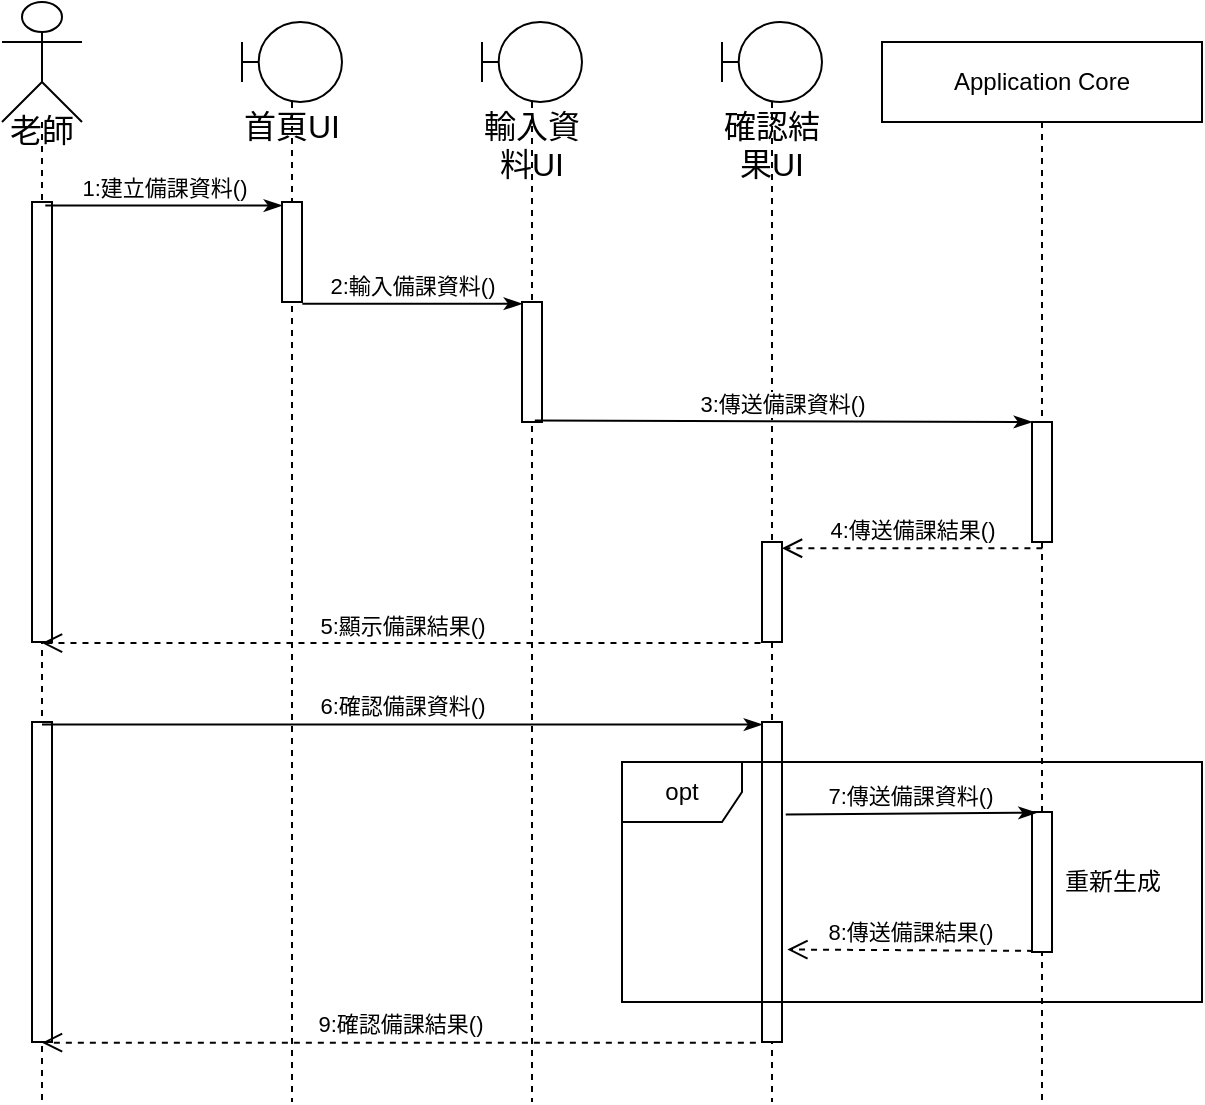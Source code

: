 <mxfile>
    <diagram name="第 1 页" id="_kCn5gWWrIlWfqqUU_DX">
        <mxGraphModel dx="1090" dy="654" grid="1" gridSize="10" guides="1" tooltips="1" connect="1" arrows="1" fold="1" page="1" pageScale="1" pageWidth="1100" pageHeight="1700" math="0" shadow="0">
            <root>
                <mxCell id="0"/>
                <mxCell id="1" parent="0"/>
                <mxCell id="3" value="&lt;p&gt;&lt;font style=&quot;font-size: 16px;&quot;&gt;老師&lt;/font&gt;&lt;/p&gt;" style="shape=umlLifeline;participant=umlActor;perimeter=lifelinePerimeter;whiteSpace=wrap;html=1;container=1;collapsible=0;recursiveResize=0;verticalAlign=top;spacingTop=36;outlineConnect=0;size=60;align=center;" parent="1" vertex="1">
                    <mxGeometry x="130" y="90" width="40" height="550" as="geometry"/>
                </mxCell>
                <mxCell id="52" value="" style="html=1;points=[];perimeter=orthogonalPerimeter;" parent="3" vertex="1">
                    <mxGeometry x="15" y="100" width="10" height="220" as="geometry"/>
                </mxCell>
                <mxCell id="53" value="" style="html=1;points=[];perimeter=orthogonalPerimeter;" parent="3" vertex="1">
                    <mxGeometry x="15" y="360" width="10" height="160" as="geometry"/>
                </mxCell>
                <mxCell id="5" value="首頁UI" style="shape=umlLifeline;participant=umlBoundary;perimeter=lifelinePerimeter;whiteSpace=wrap;html=1;container=1;collapsible=0;recursiveResize=0;verticalAlign=top;spacingTop=36;outlineConnect=0;fontSize=16;" parent="1" vertex="1">
                    <mxGeometry x="250" y="100" width="50" height="540" as="geometry"/>
                </mxCell>
                <mxCell id="16" value="" style="html=1;points=[];perimeter=orthogonalPerimeter;" parent="5" vertex="1">
                    <mxGeometry x="20" y="90" width="10" height="50" as="geometry"/>
                </mxCell>
                <mxCell id="6" value="輸入資料UI" style="shape=umlLifeline;participant=umlBoundary;perimeter=lifelinePerimeter;whiteSpace=wrap;html=1;container=1;collapsible=0;recursiveResize=0;verticalAlign=top;spacingTop=36;outlineConnect=0;fontSize=16;" parent="1" vertex="1">
                    <mxGeometry x="370" y="100" width="50" height="540" as="geometry"/>
                </mxCell>
                <mxCell id="18" value="" style="html=1;points=[];perimeter=orthogonalPerimeter;" parent="6" vertex="1">
                    <mxGeometry x="20" y="140" width="10" height="60" as="geometry"/>
                </mxCell>
                <mxCell id="7" value="確認結果UI" style="shape=umlLifeline;participant=umlBoundary;perimeter=lifelinePerimeter;whiteSpace=wrap;html=1;container=1;collapsible=0;recursiveResize=0;verticalAlign=top;spacingTop=36;outlineConnect=0;fontSize=16;" parent="1" vertex="1">
                    <mxGeometry x="490" y="100" width="50" height="540" as="geometry"/>
                </mxCell>
                <mxCell id="26" value="" style="html=1;points=[];perimeter=orthogonalPerimeter;" parent="7" vertex="1">
                    <mxGeometry x="20" y="260" width="10" height="50" as="geometry"/>
                </mxCell>
                <mxCell id="37" value="" style="html=1;points=[];perimeter=orthogonalPerimeter;" parent="7" vertex="1">
                    <mxGeometry x="20" y="350" width="10" height="160" as="geometry"/>
                </mxCell>
                <mxCell id="8" value="Application Core" style="shape=umlLifeline;perimeter=lifelinePerimeter;whiteSpace=wrap;html=1;container=1;collapsible=0;recursiveResize=0;outlineConnect=0;" parent="1" vertex="1">
                    <mxGeometry x="570" y="110" width="160" height="530" as="geometry"/>
                </mxCell>
                <mxCell id="22" value="" style="html=1;points=[];perimeter=orthogonalPerimeter;" parent="8" vertex="1">
                    <mxGeometry x="75" y="190" width="10" height="60" as="geometry"/>
                </mxCell>
                <mxCell id="46" value="" style="html=1;points=[];perimeter=orthogonalPerimeter;" parent="8" vertex="1">
                    <mxGeometry x="75" y="385" width="10" height="70" as="geometry"/>
                </mxCell>
                <mxCell id="43" value="opt" style="shape=umlFrame;whiteSpace=wrap;html=1;" parent="8" vertex="1">
                    <mxGeometry x="-130" y="360" width="290" height="120" as="geometry"/>
                </mxCell>
                <mxCell id="15" value="1:建立備課資料()" style="html=1;verticalAlign=bottom;endArrow=classicThin;endFill=1;exitX=0.664;exitY=0.008;exitDx=0;exitDy=0;exitPerimeter=0;" parent="1" source="52" target="16" edge="1">
                    <mxGeometry x="-0.004" width="80" relative="1" as="geometry">
                        <mxPoint x="180" y="190" as="sourcePoint"/>
                        <mxPoint x="250" y="190" as="targetPoint"/>
                        <mxPoint as="offset"/>
                    </mxGeometry>
                </mxCell>
                <mxCell id="17" value="2:輸入備課資料()" style="html=1;verticalAlign=bottom;endArrow=classicThin;endFill=1;exitX=1.016;exitY=1.017;exitDx=0;exitDy=0;exitPerimeter=0;" parent="1" source="16" target="18" edge="1">
                    <mxGeometry x="-0.004" width="80" relative="1" as="geometry">
                        <mxPoint x="300" y="260" as="sourcePoint"/>
                        <mxPoint x="360" y="260" as="targetPoint"/>
                        <mxPoint as="offset"/>
                    </mxGeometry>
                </mxCell>
                <mxCell id="21" value="3:傳送備課資料()" style="html=1;verticalAlign=bottom;endArrow=classicThin;endFill=1;exitX=0.64;exitY=0.988;exitDx=0;exitDy=0;exitPerimeter=0;" parent="1" source="18" target="22" edge="1">
                    <mxGeometry x="-0.004" width="80" relative="1" as="geometry">
                        <mxPoint x="430.16" y="300" as="sourcePoint"/>
                        <mxPoint x="540" y="300" as="targetPoint"/>
                        <mxPoint as="offset"/>
                    </mxGeometry>
                </mxCell>
                <mxCell id="24" value="4:傳送備課結果()" style="html=1;verticalAlign=bottom;endArrow=open;dashed=1;endSize=8;exitX=0.521;exitY=1.052;exitDx=0;exitDy=0;exitPerimeter=0;" parent="1" source="22" target="26" edge="1">
                    <mxGeometry x="-0.002" relative="1" as="geometry">
                        <mxPoint x="620" y="360" as="sourcePoint"/>
                        <mxPoint x="550" y="363" as="targetPoint"/>
                        <mxPoint as="offset"/>
                    </mxGeometry>
                </mxCell>
                <mxCell id="36" value="5:顯示備課結果()" style="html=1;verticalAlign=bottom;endArrow=open;dashed=1;endSize=8;exitX=-0.076;exitY=1.011;exitDx=0;exitDy=0;exitPerimeter=0;" parent="1" source="26" target="3" edge="1">
                    <mxGeometry x="-0.002" relative="1" as="geometry">
                        <mxPoint x="480.21" y="410" as="sourcePoint"/>
                        <mxPoint x="180" y="411" as="targetPoint"/>
                        <mxPoint as="offset"/>
                    </mxGeometry>
                </mxCell>
                <mxCell id="38" value="6:確認備課資料()" style="html=1;verticalAlign=bottom;endArrow=classicThin;endFill=1;entryX=0.003;entryY=0.008;entryDx=0;entryDy=0;entryPerimeter=0;" parent="1" source="3" target="37" edge="1">
                    <mxGeometry x="-0.004" width="80" relative="1" as="geometry">
                        <mxPoint x="180" y="451" as="sourcePoint"/>
                        <mxPoint x="379.84" y="450" as="targetPoint"/>
                        <mxPoint as="offset"/>
                    </mxGeometry>
                </mxCell>
                <mxCell id="47" value="7:傳送備課資料()" style="html=1;verticalAlign=bottom;endArrow=classicThin;endFill=1;exitX=1.188;exitY=0.289;exitDx=0;exitDy=0;exitPerimeter=0;entryX=0.231;entryY=0.005;entryDx=0;entryDy=0;entryPerimeter=0;" parent="1" source="37" target="46" edge="1">
                    <mxGeometry x="-0.004" width="80" relative="1" as="geometry">
                        <mxPoint x="540" y="495" as="sourcePoint"/>
                        <mxPoint x="620" y="496" as="targetPoint"/>
                        <mxPoint as="offset"/>
                    </mxGeometry>
                </mxCell>
                <mxCell id="48" value="8:傳送備課結果()" style="html=1;verticalAlign=bottom;endArrow=open;dashed=1;endSize=8;exitX=0.052;exitY=0.992;exitDx=0;exitDy=0;exitPerimeter=0;entryX=1.269;entryY=0.711;entryDx=0;entryDy=0;entryPerimeter=0;" parent="1" source="46" target="37" edge="1">
                    <mxGeometry x="-0.002" relative="1" as="geometry">
                        <mxPoint x="630.21" y="565.0" as="sourcePoint"/>
                        <mxPoint x="540" y="564" as="targetPoint"/>
                        <mxPoint as="offset"/>
                    </mxGeometry>
                </mxCell>
                <mxCell id="49" value="重新生成" style="text;html=1;align=center;verticalAlign=middle;resizable=0;points=[];autosize=1;strokeColor=none;fillColor=none;" parent="1" vertex="1">
                    <mxGeometry x="650" y="515" width="70" height="30" as="geometry"/>
                </mxCell>
                <mxCell id="50" value="9:確認備課結果()" style="html=1;verticalAlign=bottom;endArrow=open;dashed=1;endSize=8;exitX=-0.307;exitY=1.002;exitDx=0;exitDy=0;exitPerimeter=0;" parent="1" source="37" target="3" edge="1">
                    <mxGeometry x="-0.002" relative="1" as="geometry">
                        <mxPoint x="460.11" y="610.0" as="sourcePoint"/>
                        <mxPoint x="180" y="610" as="targetPoint"/>
                        <mxPoint as="offset"/>
                    </mxGeometry>
                </mxCell>
            </root>
        </mxGraphModel>
    </diagram>
</mxfile>